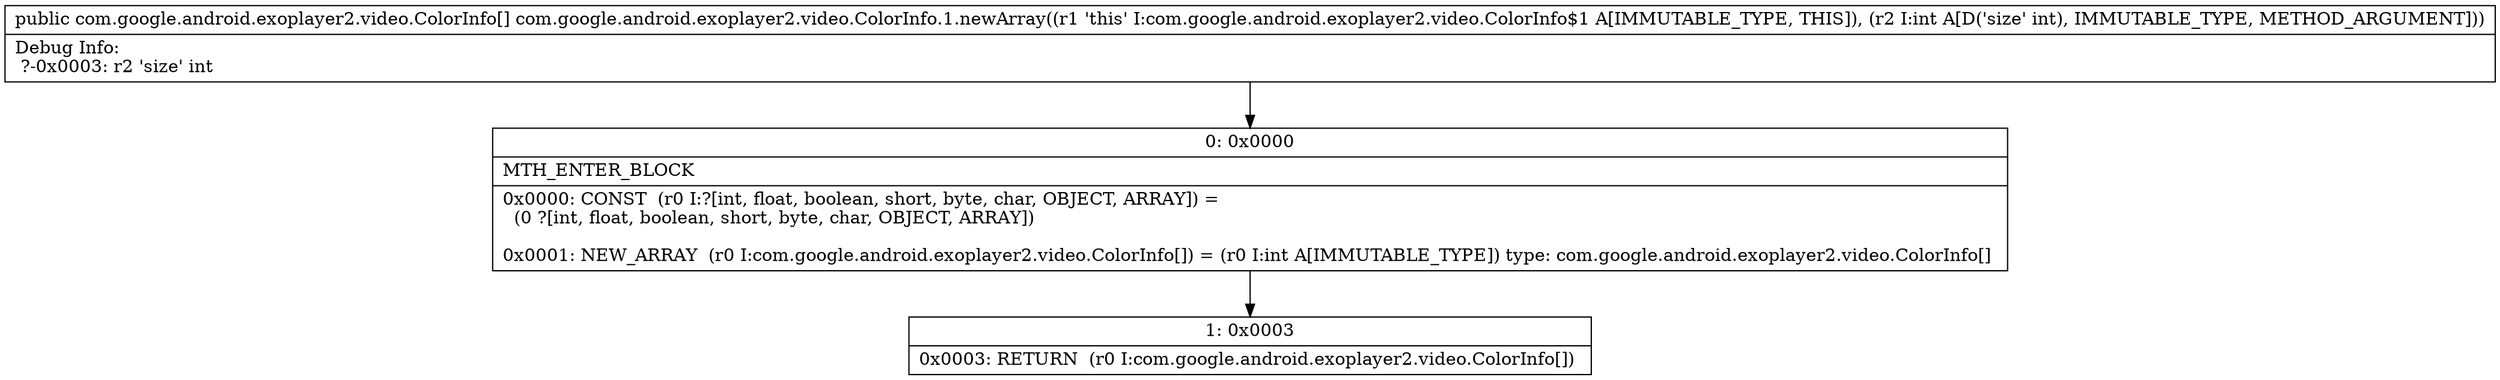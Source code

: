digraph "CFG forcom.google.android.exoplayer2.video.ColorInfo.1.newArray(I)[Lcom\/google\/android\/exoplayer2\/video\/ColorInfo;" {
Node_0 [shape=record,label="{0\:\ 0x0000|MTH_ENTER_BLOCK\l|0x0000: CONST  (r0 I:?[int, float, boolean, short, byte, char, OBJECT, ARRAY]) = \l  (0 ?[int, float, boolean, short, byte, char, OBJECT, ARRAY])\l \l0x0001: NEW_ARRAY  (r0 I:com.google.android.exoplayer2.video.ColorInfo[]) = (r0 I:int A[IMMUTABLE_TYPE]) type: com.google.android.exoplayer2.video.ColorInfo[] \l}"];
Node_1 [shape=record,label="{1\:\ 0x0003|0x0003: RETURN  (r0 I:com.google.android.exoplayer2.video.ColorInfo[]) \l}"];
MethodNode[shape=record,label="{public com.google.android.exoplayer2.video.ColorInfo[] com.google.android.exoplayer2.video.ColorInfo.1.newArray((r1 'this' I:com.google.android.exoplayer2.video.ColorInfo$1 A[IMMUTABLE_TYPE, THIS]), (r2 I:int A[D('size' int), IMMUTABLE_TYPE, METHOD_ARGUMENT]))  | Debug Info:\l  ?\-0x0003: r2 'size' int\l}"];
MethodNode -> Node_0;
Node_0 -> Node_1;
}


